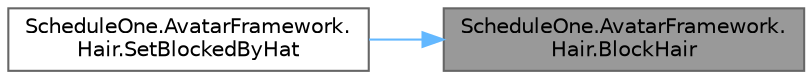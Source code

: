 digraph "ScheduleOne.AvatarFramework.Hair.BlockHair"
{
 // LATEX_PDF_SIZE
  bgcolor="transparent";
  edge [fontname=Helvetica,fontsize=10,labelfontname=Helvetica,labelfontsize=10];
  node [fontname=Helvetica,fontsize=10,shape=box,height=0.2,width=0.4];
  rankdir="RL";
  Node1 [id="Node000001",label="ScheduleOne.AvatarFramework.\lHair.BlockHair",height=0.2,width=0.4,color="gray40", fillcolor="grey60", style="filled", fontcolor="black",tooltip=" "];
  Node1 -> Node2 [id="edge1_Node000001_Node000002",dir="back",color="steelblue1",style="solid",tooltip=" "];
  Node2 [id="Node000002",label="ScheduleOne.AvatarFramework.\lHair.SetBlockedByHat",height=0.2,width=0.4,color="grey40", fillcolor="white", style="filled",URL="$class_schedule_one_1_1_avatar_framework_1_1_hair.html#a443562cf1a12dd75fab2c9f10cc327ac",tooltip=" "];
}
